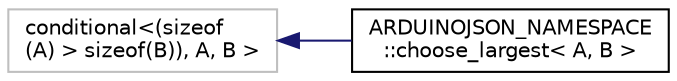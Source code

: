 digraph "Graphical Class Hierarchy"
{
 // LATEX_PDF_SIZE
  edge [fontname="Helvetica",fontsize="10",labelfontname="Helvetica",labelfontsize="10"];
  node [fontname="Helvetica",fontsize="10",shape=record];
  rankdir="LR";
  Node36 [label="conditional\<(sizeof\l(A) \> sizeof(B)), A, B \>",height=0.2,width=0.4,color="grey75", fillcolor="white", style="filled",tooltip=" "];
  Node36 -> Node0 [dir="back",color="midnightblue",fontsize="10",style="solid",fontname="Helvetica"];
  Node0 [label="ARDUINOJSON_NAMESPACE\l::choose_largest\< A, B \>",height=0.2,width=0.4,color="black", fillcolor="white", style="filled",URL="$structARDUINOJSON__NAMESPACE_1_1choose__largest.html",tooltip=" "];
}
